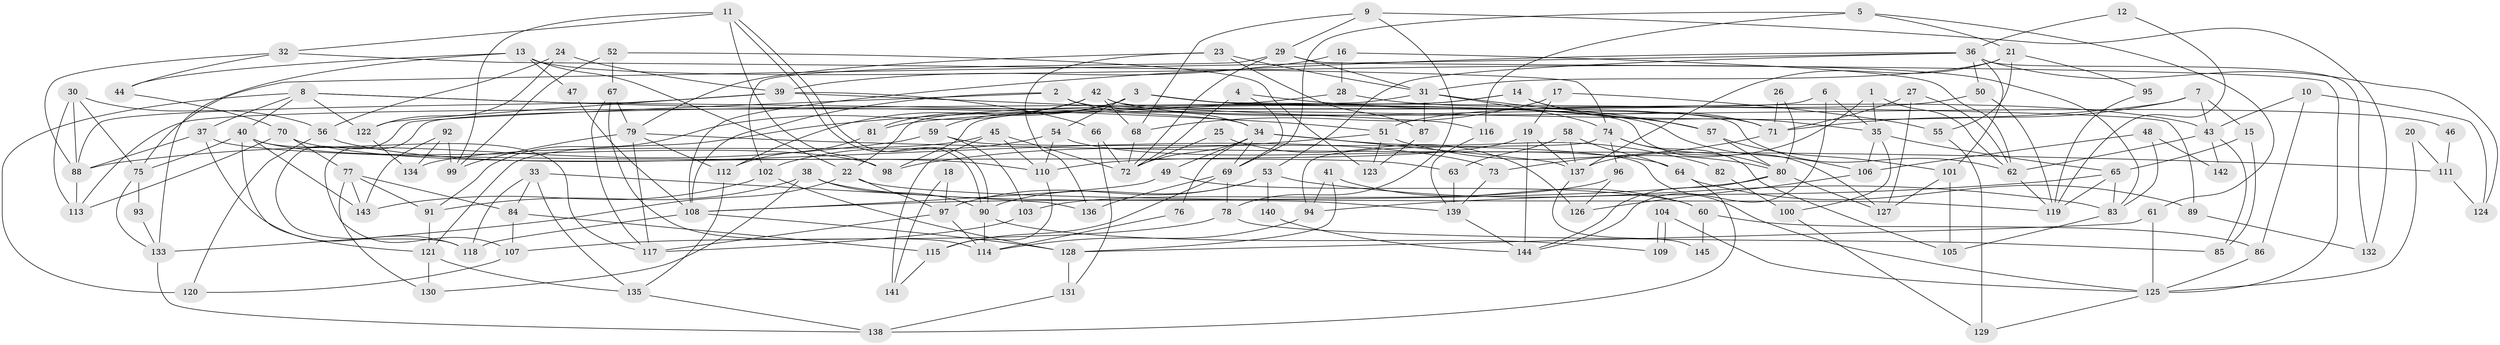 // coarse degree distribution, {7: 0.15217391304347827, 6: 0.21739130434782608, 4: 0.15217391304347827, 8: 0.13043478260869565, 9: 0.08695652173913043, 10: 0.06521739130434782, 3: 0.043478260869565216, 13: 0.021739130434782608, 11: 0.043478260869565216, 5: 0.043478260869565216, 2: 0.043478260869565216}
// Generated by graph-tools (version 1.1) at 2025/37/03/04/25 23:37:03]
// undirected, 145 vertices, 290 edges
graph export_dot {
  node [color=gray90,style=filled];
  1;
  2;
  3;
  4;
  5;
  6;
  7;
  8;
  9;
  10;
  11;
  12;
  13;
  14;
  15;
  16;
  17;
  18;
  19;
  20;
  21;
  22;
  23;
  24;
  25;
  26;
  27;
  28;
  29;
  30;
  31;
  32;
  33;
  34;
  35;
  36;
  37;
  38;
  39;
  40;
  41;
  42;
  43;
  44;
  45;
  46;
  47;
  48;
  49;
  50;
  51;
  52;
  53;
  54;
  55;
  56;
  57;
  58;
  59;
  60;
  61;
  62;
  63;
  64;
  65;
  66;
  67;
  68;
  69;
  70;
  71;
  72;
  73;
  74;
  75;
  76;
  77;
  78;
  79;
  80;
  81;
  82;
  83;
  84;
  85;
  86;
  87;
  88;
  89;
  90;
  91;
  92;
  93;
  94;
  95;
  96;
  97;
  98;
  99;
  100;
  101;
  102;
  103;
  104;
  105;
  106;
  107;
  108;
  109;
  110;
  111;
  112;
  113;
  114;
  115;
  116;
  117;
  118;
  119;
  120;
  121;
  122;
  123;
  124;
  125;
  126;
  127;
  128;
  129;
  130;
  131;
  132;
  133;
  134;
  135;
  136;
  137;
  138;
  139;
  140;
  141;
  142;
  143;
  144;
  145;
  1 -- 137;
  1 -- 35;
  1 -- 62;
  2 -- 34;
  2 -- 108;
  2 -- 46;
  2 -- 118;
  3 -- 54;
  3 -- 127;
  3 -- 59;
  3 -- 89;
  3 -- 106;
  3 -- 112;
  4 -- 57;
  4 -- 69;
  4 -- 72;
  5 -- 61;
  5 -- 116;
  5 -- 21;
  5 -- 69;
  6 -- 113;
  6 -- 35;
  6 -- 144;
  7 -- 71;
  7 -- 15;
  7 -- 43;
  7 -- 81;
  8 -- 40;
  8 -- 37;
  8 -- 34;
  8 -- 51;
  8 -- 120;
  8 -- 122;
  9 -- 29;
  9 -- 132;
  9 -- 68;
  9 -- 78;
  10 -- 43;
  10 -- 86;
  10 -- 124;
  11 -- 32;
  11 -- 90;
  11 -- 90;
  11 -- 98;
  11 -- 99;
  12 -- 36;
  12 -- 119;
  13 -- 83;
  13 -- 133;
  13 -- 22;
  13 -- 44;
  13 -- 47;
  14 -- 22;
  14 -- 98;
  14 -- 35;
  14 -- 71;
  15 -- 65;
  15 -- 85;
  16 -- 28;
  16 -- 62;
  16 -- 39;
  17 -- 19;
  17 -- 68;
  17 -- 55;
  18 -- 141;
  18 -- 97;
  19 -- 137;
  19 -- 144;
  19 -- 110;
  20 -- 125;
  20 -- 111;
  21 -- 31;
  21 -- 55;
  21 -- 95;
  21 -- 137;
  22 -- 119;
  22 -- 97;
  22 -- 133;
  23 -- 79;
  23 -- 31;
  23 -- 87;
  23 -- 136;
  24 -- 122;
  24 -- 39;
  24 -- 56;
  25 -- 72;
  25 -- 126;
  26 -- 80;
  26 -- 71;
  27 -- 127;
  27 -- 62;
  27 -- 71;
  28 -- 43;
  28 -- 121;
  29 -- 72;
  29 -- 31;
  29 -- 102;
  29 -- 125;
  30 -- 75;
  30 -- 56;
  30 -- 88;
  30 -- 113;
  31 -- 57;
  31 -- 107;
  31 -- 74;
  31 -- 87;
  32 -- 88;
  32 -- 44;
  32 -- 74;
  33 -- 136;
  33 -- 84;
  33 -- 118;
  33 -- 135;
  34 -- 72;
  34 -- 49;
  34 -- 69;
  34 -- 76;
  34 -- 82;
  34 -- 137;
  35 -- 65;
  35 -- 100;
  35 -- 106;
  36 -- 75;
  36 -- 108;
  36 -- 50;
  36 -- 53;
  36 -- 101;
  36 -- 124;
  36 -- 132;
  37 -- 88;
  37 -- 118;
  37 -- 63;
  38 -- 130;
  38 -- 90;
  38 -- 91;
  38 -- 139;
  39 -- 88;
  39 -- 66;
  39 -- 116;
  39 -- 122;
  40 -- 117;
  40 -- 121;
  40 -- 75;
  40 -- 98;
  40 -- 143;
  41 -- 128;
  41 -- 94;
  41 -- 60;
  42 -- 81;
  42 -- 71;
  42 -- 62;
  42 -- 68;
  42 -- 91;
  43 -- 62;
  43 -- 85;
  43 -- 142;
  44 -- 70;
  45 -- 72;
  45 -- 134;
  45 -- 110;
  45 -- 141;
  46 -- 111;
  47 -- 108;
  48 -- 106;
  48 -- 83;
  48 -- 142;
  49 -- 108;
  49 -- 60;
  50 -- 51;
  50 -- 119;
  51 -- 98;
  51 -- 80;
  51 -- 123;
  52 -- 123;
  52 -- 99;
  52 -- 67;
  53 -- 97;
  53 -- 83;
  53 -- 90;
  53 -- 140;
  54 -- 102;
  54 -- 110;
  54 -- 64;
  55 -- 129;
  56 -- 73;
  56 -- 120;
  57 -- 80;
  57 -- 101;
  58 -- 137;
  58 -- 63;
  58 -- 64;
  59 -- 88;
  59 -- 103;
  59 -- 125;
  60 -- 86;
  60 -- 145;
  61 -- 128;
  61 -- 125;
  62 -- 119;
  63 -- 139;
  64 -- 89;
  64 -- 138;
  65 -- 119;
  65 -- 94;
  65 -- 83;
  66 -- 72;
  66 -- 131;
  67 -- 114;
  67 -- 79;
  67 -- 117;
  68 -- 72;
  69 -- 78;
  69 -- 115;
  69 -- 136;
  70 -- 77;
  70 -- 110;
  70 -- 113;
  71 -- 73;
  73 -- 139;
  74 -- 80;
  74 -- 94;
  74 -- 96;
  74 -- 105;
  75 -- 133;
  75 -- 93;
  76 -- 114;
  77 -- 84;
  77 -- 91;
  77 -- 130;
  77 -- 143;
  78 -- 85;
  78 -- 107;
  79 -- 112;
  79 -- 99;
  79 -- 111;
  79 -- 117;
  80 -- 108;
  80 -- 127;
  80 -- 144;
  81 -- 112;
  82 -- 100;
  83 -- 105;
  84 -- 107;
  84 -- 115;
  86 -- 125;
  87 -- 123;
  88 -- 113;
  89 -- 132;
  90 -- 109;
  90 -- 114;
  91 -- 121;
  92 -- 99;
  92 -- 143;
  92 -- 134;
  93 -- 133;
  94 -- 114;
  95 -- 119;
  96 -- 103;
  96 -- 126;
  97 -- 117;
  97 -- 114;
  100 -- 129;
  101 -- 105;
  101 -- 127;
  102 -- 143;
  102 -- 128;
  103 -- 117;
  104 -- 109;
  104 -- 109;
  104 -- 125;
  106 -- 126;
  107 -- 120;
  108 -- 118;
  108 -- 128;
  110 -- 115;
  111 -- 124;
  112 -- 135;
  115 -- 141;
  116 -- 139;
  121 -- 135;
  121 -- 130;
  122 -- 134;
  125 -- 129;
  128 -- 131;
  131 -- 138;
  133 -- 138;
  135 -- 138;
  137 -- 145;
  139 -- 144;
  140 -- 144;
}
